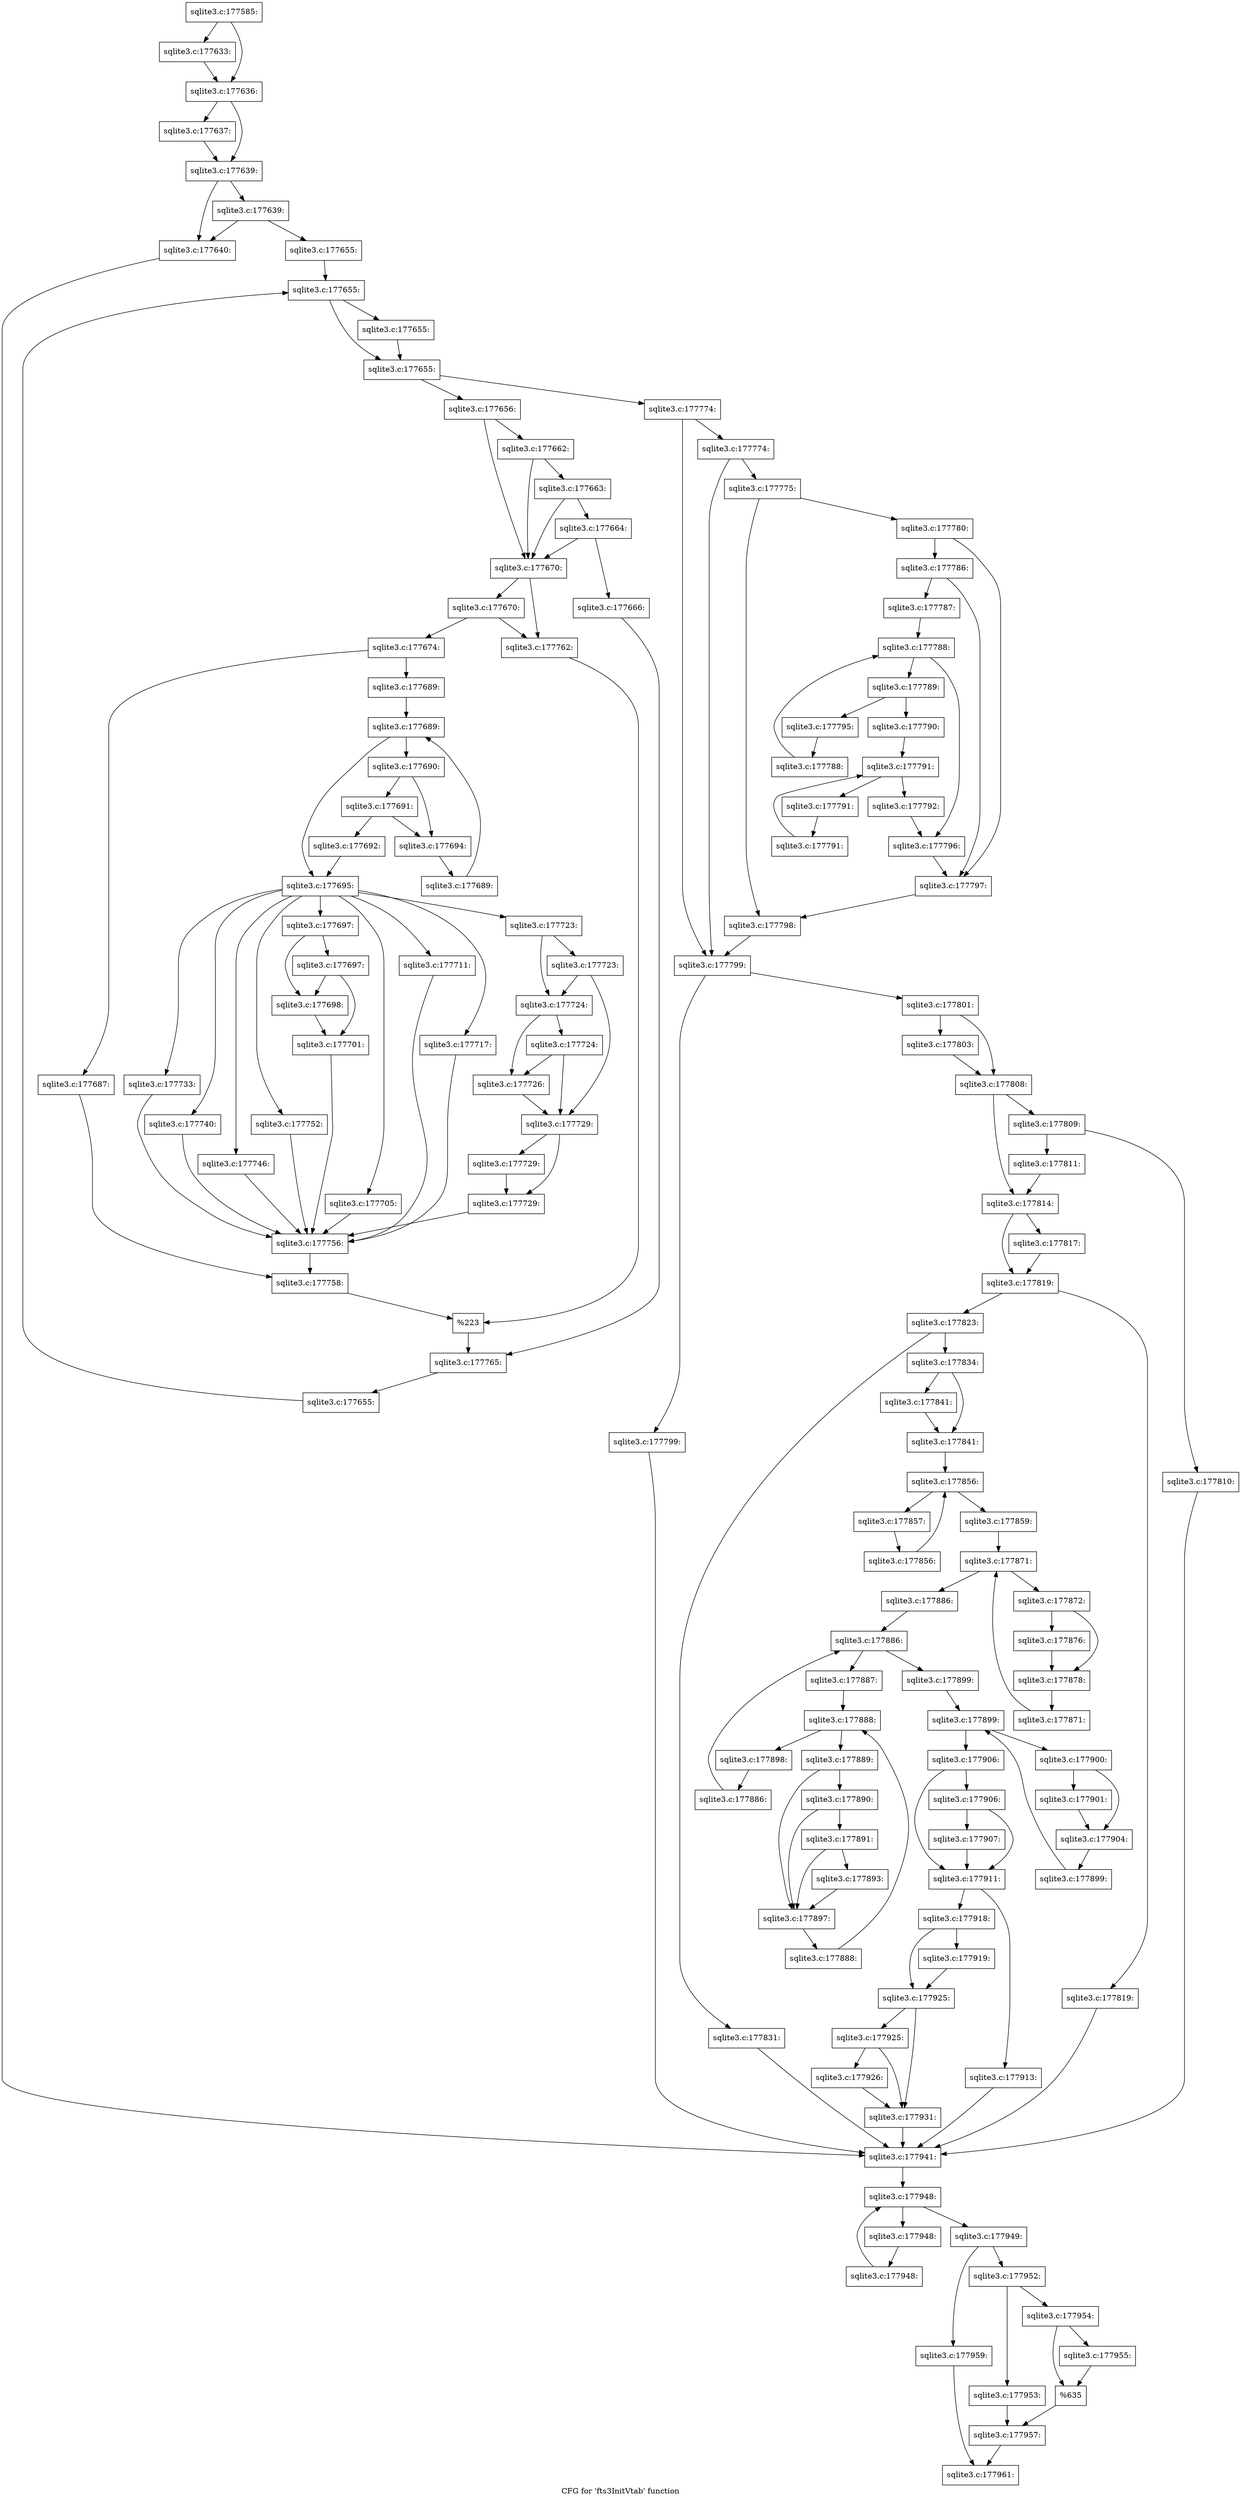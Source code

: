 digraph "CFG for 'fts3InitVtab' function" {
	label="CFG for 'fts3InitVtab' function";

	Node0x55c0f6b418f0 [shape=record,label="{sqlite3.c:177585:}"];
	Node0x55c0f6b418f0 -> Node0x55c0facfe330;
	Node0x55c0f6b418f0 -> Node0x55c0facfe380;
	Node0x55c0facfe330 [shape=record,label="{sqlite3.c:177633:}"];
	Node0x55c0facfe330 -> Node0x55c0facfe380;
	Node0x55c0facfe380 [shape=record,label="{sqlite3.c:177636:}"];
	Node0x55c0facfe380 -> Node0x55c0facfeda0;
	Node0x55c0facfe380 -> Node0x55c0facfedf0;
	Node0x55c0facfeda0 [shape=record,label="{sqlite3.c:177637:}"];
	Node0x55c0facfeda0 -> Node0x55c0facfedf0;
	Node0x55c0facfedf0 [shape=record,label="{sqlite3.c:177639:}"];
	Node0x55c0facfedf0 -> Node0x55c0facff5b0;
	Node0x55c0facfedf0 -> Node0x55c0facff510;
	Node0x55c0facff5b0 [shape=record,label="{sqlite3.c:177639:}"];
	Node0x55c0facff5b0 -> Node0x55c0facff560;
	Node0x55c0facff5b0 -> Node0x55c0facff510;
	Node0x55c0facff510 [shape=record,label="{sqlite3.c:177640:}"];
	Node0x55c0facff510 -> Node0x55c0fad003c0;
	Node0x55c0facff560 [shape=record,label="{sqlite3.c:177655:}"];
	Node0x55c0facff560 -> Node0x55c0fad006f0;
	Node0x55c0fad006f0 [shape=record,label="{sqlite3.c:177655:}"];
	Node0x55c0fad006f0 -> Node0x55c0fad009e0;
	Node0x55c0fad006f0 -> Node0x55c0fad00990;
	Node0x55c0fad009e0 [shape=record,label="{sqlite3.c:177655:}"];
	Node0x55c0fad009e0 -> Node0x55c0fad00990;
	Node0x55c0fad00990 [shape=record,label="{sqlite3.c:177655:}"];
	Node0x55c0fad00990 -> Node0x55c0fad00910;
	Node0x55c0fad00990 -> Node0x55c0fad00540;
	Node0x55c0fad00910 [shape=record,label="{sqlite3.c:177656:}"];
	Node0x55c0fad00910 -> Node0x55c0fad01e40;
	Node0x55c0fad00910 -> Node0x55c0fad01f90;
	Node0x55c0fad01f90 [shape=record,label="{sqlite3.c:177662:}"];
	Node0x55c0fad01f90 -> Node0x55c0fad01f10;
	Node0x55c0fad01f90 -> Node0x55c0fad01e40;
	Node0x55c0fad01f10 [shape=record,label="{sqlite3.c:177663:}"];
	Node0x55c0fad01f10 -> Node0x55c0fad01e90;
	Node0x55c0fad01f10 -> Node0x55c0fad01e40;
	Node0x55c0fad01e90 [shape=record,label="{sqlite3.c:177664:}"];
	Node0x55c0fad01e90 -> Node0x55c0fad01da0;
	Node0x55c0fad01e90 -> Node0x55c0fad01e40;
	Node0x55c0fad01da0 [shape=record,label="{sqlite3.c:177666:}"];
	Node0x55c0fad01da0 -> Node0x55c0fad01df0;
	Node0x55c0fad01e40 [shape=record,label="{sqlite3.c:177670:}"];
	Node0x55c0fad01e40 -> Node0x55c0fad03d20;
	Node0x55c0fad01e40 -> Node0x55c0fad031e0;
	Node0x55c0fad03d20 [shape=record,label="{sqlite3.c:177670:}"];
	Node0x55c0fad03d20 -> Node0x55c0f6c7c230;
	Node0x55c0fad03d20 -> Node0x55c0fad031e0;
	Node0x55c0f6c7c230 [shape=record,label="{sqlite3.c:177674:}"];
	Node0x55c0f6c7c230 -> Node0x55c0f8fa6c00;
	Node0x55c0f6c7c230 -> Node0x55c0f8fa6b60;
	Node0x55c0f8fa6b60 [shape=record,label="{sqlite3.c:177687:}"];
	Node0x55c0f8fa6b60 -> Node0x55c0f8fa6bb0;
	Node0x55c0f8fa6c00 [shape=record,label="{sqlite3.c:177689:}"];
	Node0x55c0f8fa6c00 -> Node0x55c0f8fa7270;
	Node0x55c0f8fa7270 [shape=record,label="{sqlite3.c:177689:}"];
	Node0x55c0f8fa7270 -> Node0x55c0f8fa7490;
	Node0x55c0f8fa7270 -> Node0x55c0f8fa70c0;
	Node0x55c0f8fa7490 [shape=record,label="{sqlite3.c:177690:}"];
	Node0x55c0f8fa7490 -> Node0x55c0f8fa7ef0;
	Node0x55c0f8fa7490 -> Node0x55c0f8fa7ea0;
	Node0x55c0f8fa7ef0 [shape=record,label="{sqlite3.c:177691:}"];
	Node0x55c0f8fa7ef0 -> Node0x55c0f8fa7ea0;
	Node0x55c0f8fa7ef0 -> Node0x55c0f8fa7e50;
	Node0x55c0f8fa7e50 [shape=record,label="{sqlite3.c:177692:}"];
	Node0x55c0f8fa7e50 -> Node0x55c0f8fa70c0;
	Node0x55c0f8fa7ea0 [shape=record,label="{sqlite3.c:177694:}"];
	Node0x55c0f8fa7ea0 -> Node0x55c0f8fa7400;
	Node0x55c0f8fa7400 [shape=record,label="{sqlite3.c:177689:}"];
	Node0x55c0f8fa7400 -> Node0x55c0f8fa7270;
	Node0x55c0f8fa70c0 [shape=record,label="{sqlite3.c:177695:}"];
	Node0x55c0f8fa70c0 -> Node0x55c0f8fa9190;
	Node0x55c0f8fa70c0 -> Node0x55c0f8fa92a0;
	Node0x55c0f8fa70c0 -> Node0x55c0f8faa3f0;
	Node0x55c0f8fa70c0 -> Node0x55c0f8faa900;
	Node0x55c0f8fa70c0 -> Node0x55c0f8faae10;
	Node0x55c0f8fa70c0 -> Node0x55c0f8fab320;
	Node0x55c0f8fa70c0 -> Node0x55c0fad12b60;
	Node0x55c0f8fa70c0 -> Node0x55c0fad13070;
	Node0x55c0f8fa70c0 -> Node0x55c0fad135b0;
	Node0x55c0f8fa92a0 [shape=record,label="{sqlite3.c:177697:}"];
	Node0x55c0f8fa92a0 -> Node0x55c0f8fa9390;
	Node0x55c0f8fa92a0 -> Node0x55c0f8fa9430;
	Node0x55c0f8fa9430 [shape=record,label="{sqlite3.c:177697:}"];
	Node0x55c0f8fa9430 -> Node0x55c0f8fa9390;
	Node0x55c0f8fa9430 -> Node0x55c0f8fa93e0;
	Node0x55c0f8fa9390 [shape=record,label="{sqlite3.c:177698:}"];
	Node0x55c0f8fa9390 -> Node0x55c0f8fa93e0;
	Node0x55c0f8fa93e0 [shape=record,label="{sqlite3.c:177701:}"];
	Node0x55c0f8fa93e0 -> Node0x55c0f8fa9110;
	Node0x55c0f8faa3f0 [shape=record,label="{sqlite3.c:177705:}"];
	Node0x55c0f8faa3f0 -> Node0x55c0f8fa9110;
	Node0x55c0f8faa900 [shape=record,label="{sqlite3.c:177711:}"];
	Node0x55c0f8faa900 -> Node0x55c0f8fa9110;
	Node0x55c0f8faae10 [shape=record,label="{sqlite3.c:177717:}"];
	Node0x55c0f8faae10 -> Node0x55c0f8fa9110;
	Node0x55c0f8fab320 [shape=record,label="{sqlite3.c:177723:}"];
	Node0x55c0f8fab320 -> Node0x55c0f8fab4b0;
	Node0x55c0f8fab320 -> Node0x55c0f8fab530;
	Node0x55c0f8fab530 [shape=record,label="{sqlite3.c:177723:}"];
	Node0x55c0f8fab530 -> Node0x55c0f8fab4b0;
	Node0x55c0f8fab530 -> Node0x55c0f8fab460;
	Node0x55c0f8fab4b0 [shape=record,label="{sqlite3.c:177724:}"];
	Node0x55c0f8fab4b0 -> Node0x55c0f8fab410;
	Node0x55c0f8fab4b0 -> Node0x55c0f8fabd00;
	Node0x55c0f8fabd00 [shape=record,label="{sqlite3.c:177724:}"];
	Node0x55c0f8fabd00 -> Node0x55c0f8fab410;
	Node0x55c0f8fabd00 -> Node0x55c0f8fab460;
	Node0x55c0f8fab410 [shape=record,label="{sqlite3.c:177726:}"];
	Node0x55c0f8fab410 -> Node0x55c0f8fab460;
	Node0x55c0f8fab460 [shape=record,label="{sqlite3.c:177729:}"];
	Node0x55c0f8fab460 -> Node0x55c0fad120d0;
	Node0x55c0f8fab460 -> Node0x55c0fad12120;
	Node0x55c0fad12120 [shape=record,label="{sqlite3.c:177729:}"];
	Node0x55c0fad12120 -> Node0x55c0fad120d0;
	Node0x55c0fad120d0 [shape=record,label="{sqlite3.c:177729:}"];
	Node0x55c0fad120d0 -> Node0x55c0f8fa9110;
	Node0x55c0fad12b60 [shape=record,label="{sqlite3.c:177733:}"];
	Node0x55c0fad12b60 -> Node0x55c0f8fa9110;
	Node0x55c0fad13070 [shape=record,label="{sqlite3.c:177740:}"];
	Node0x55c0fad13070 -> Node0x55c0f8fa9110;
	Node0x55c0fad135b0 [shape=record,label="{sqlite3.c:177746:}"];
	Node0x55c0fad135b0 -> Node0x55c0f8fa9110;
	Node0x55c0f8fa9190 [shape=record,label="{sqlite3.c:177752:}"];
	Node0x55c0f8fa9190 -> Node0x55c0f8fa9110;
	Node0x55c0f8fa9110 [shape=record,label="{sqlite3.c:177756:}"];
	Node0x55c0f8fa9110 -> Node0x55c0f8fa6bb0;
	Node0x55c0f8fa6bb0 [shape=record,label="{sqlite3.c:177758:}"];
	Node0x55c0f8fa6bb0 -> Node0x55c0f6c7c190;
	Node0x55c0fad031e0 [shape=record,label="{sqlite3.c:177762:}"];
	Node0x55c0fad031e0 -> Node0x55c0f6c7c190;
	Node0x55c0f6c7c190 [shape=record,label="{%223}"];
	Node0x55c0f6c7c190 -> Node0x55c0fad01df0;
	Node0x55c0fad01df0 [shape=record,label="{sqlite3.c:177765:}"];
	Node0x55c0fad01df0 -> Node0x55c0fad00880;
	Node0x55c0fad00880 [shape=record,label="{sqlite3.c:177655:}"];
	Node0x55c0fad00880 -> Node0x55c0fad006f0;
	Node0x55c0fad00540 [shape=record,label="{sqlite3.c:177774:}"];
	Node0x55c0fad00540 -> Node0x55c0fad159a0;
	Node0x55c0fad00540 -> Node0x55c0fad15950;
	Node0x55c0fad159a0 [shape=record,label="{sqlite3.c:177774:}"];
	Node0x55c0fad159a0 -> Node0x55c0fad15900;
	Node0x55c0fad159a0 -> Node0x55c0fad15950;
	Node0x55c0fad15900 [shape=record,label="{sqlite3.c:177775:}"];
	Node0x55c0fad15900 -> Node0x55c0fad16400;
	Node0x55c0fad15900 -> Node0x55c0fad16450;
	Node0x55c0fad16400 [shape=record,label="{sqlite3.c:177780:}"];
	Node0x55c0fad16400 -> Node0x55c0fad17840;
	Node0x55c0fad16400 -> Node0x55c0fad172d0;
	Node0x55c0fad17840 [shape=record,label="{sqlite3.c:177786:}"];
	Node0x55c0fad17840 -> Node0x55c0f6b65da0;
	Node0x55c0fad17840 -> Node0x55c0fad172d0;
	Node0x55c0f6b65da0 [shape=record,label="{sqlite3.c:177787:}"];
	Node0x55c0f6b65da0 -> Node0x55c0fad180d0;
	Node0x55c0fad180d0 [shape=record,label="{sqlite3.c:177788:}"];
	Node0x55c0fad180d0 -> Node0x55c0fad18210;
	Node0x55c0fad180d0 -> Node0x55c0fad17f20;
	Node0x55c0fad18210 [shape=record,label="{sqlite3.c:177789:}"];
	Node0x55c0fad18210 -> Node0x55c0fad18540;
	Node0x55c0fad18210 -> Node0x55c0fad18590;
	Node0x55c0fad18540 [shape=record,label="{sqlite3.c:177790:}"];
	Node0x55c0fad18540 -> Node0x55c0fad19110;
	Node0x55c0fad19110 [shape=record,label="{sqlite3.c:177791:}"];
	Node0x55c0fad19110 -> Node0x55c0fad19330;
	Node0x55c0fad19110 -> Node0x55c0fad18ef0;
	Node0x55c0fad19330 [shape=record,label="{sqlite3.c:177791:}"];
	Node0x55c0fad19330 -> Node0x55c0fad192a0;
	Node0x55c0fad192a0 [shape=record,label="{sqlite3.c:177791:}"];
	Node0x55c0fad192a0 -> Node0x55c0fad19110;
	Node0x55c0fad18ef0 [shape=record,label="{sqlite3.c:177792:}"];
	Node0x55c0fad18ef0 -> Node0x55c0fad17f20;
	Node0x55c0fad18590 [shape=record,label="{sqlite3.c:177795:}"];
	Node0x55c0fad18590 -> Node0x55c0fad18180;
	Node0x55c0fad18180 [shape=record,label="{sqlite3.c:177788:}"];
	Node0x55c0fad18180 -> Node0x55c0fad180d0;
	Node0x55c0fad17f20 [shape=record,label="{sqlite3.c:177796:}"];
	Node0x55c0fad17f20 -> Node0x55c0fad172d0;
	Node0x55c0fad172d0 [shape=record,label="{sqlite3.c:177797:}"];
	Node0x55c0fad172d0 -> Node0x55c0fad16450;
	Node0x55c0fad16450 [shape=record,label="{sqlite3.c:177798:}"];
	Node0x55c0fad16450 -> Node0x55c0fad15950;
	Node0x55c0fad15950 [shape=record,label="{sqlite3.c:177799:}"];
	Node0x55c0fad15950 -> Node0x55c0fad1a9e0;
	Node0x55c0fad15950 -> Node0x55c0fad1aa30;
	Node0x55c0fad1a9e0 [shape=record,label="{sqlite3.c:177799:}"];
	Node0x55c0fad1a9e0 -> Node0x55c0fad003c0;
	Node0x55c0fad1aa30 [shape=record,label="{sqlite3.c:177801:}"];
	Node0x55c0fad1aa30 -> Node0x55c0fad1ae30;
	Node0x55c0fad1aa30 -> Node0x55c0fad1ae80;
	Node0x55c0fad1ae30 [shape=record,label="{sqlite3.c:177803:}"];
	Node0x55c0fad1ae30 -> Node0x55c0fad1ae80;
	Node0x55c0fad1ae80 [shape=record,label="{sqlite3.c:177808:}"];
	Node0x55c0fad1ae80 -> Node0x55c0fad1b880;
	Node0x55c0fad1ae80 -> Node0x55c0fad1b8d0;
	Node0x55c0fad1b880 [shape=record,label="{sqlite3.c:177809:}"];
	Node0x55c0fad1b880 -> Node0x55c0fad1c060;
	Node0x55c0fad1b880 -> Node0x55c0fad1c0b0;
	Node0x55c0fad1c060 [shape=record,label="{sqlite3.c:177810:}"];
	Node0x55c0fad1c060 -> Node0x55c0fad003c0;
	Node0x55c0fad1c0b0 [shape=record,label="{sqlite3.c:177811:}"];
	Node0x55c0fad1c0b0 -> Node0x55c0fad1b8d0;
	Node0x55c0fad1b8d0 [shape=record,label="{sqlite3.c:177814:}"];
	Node0x55c0fad1b8d0 -> Node0x55c0f6b62d30;
	Node0x55c0fad1b8d0 -> Node0x55c0fad04300;
	Node0x55c0f6b62d30 [shape=record,label="{sqlite3.c:177817:}"];
	Node0x55c0f6b62d30 -> Node0x55c0fad04300;
	Node0x55c0fad04300 [shape=record,label="{sqlite3.c:177819:}"];
	Node0x55c0fad04300 -> Node0x55c0fad1cd10;
	Node0x55c0fad04300 -> Node0x55c0fad1d740;
	Node0x55c0fad1cd10 [shape=record,label="{sqlite3.c:177819:}"];
	Node0x55c0fad1cd10 -> Node0x55c0fad003c0;
	Node0x55c0fad1d740 [shape=record,label="{sqlite3.c:177823:}"];
	Node0x55c0fad1d740 -> Node0x55c0fad1e990;
	Node0x55c0fad1d740 -> Node0x55c0fad1e9e0;
	Node0x55c0fad1e990 [shape=record,label="{sqlite3.c:177831:}"];
	Node0x55c0fad1e990 -> Node0x55c0fad003c0;
	Node0x55c0fad1e9e0 [shape=record,label="{sqlite3.c:177834:}"];
	Node0x55c0fad1e9e0 -> Node0x55c0fad205b0;
	Node0x55c0fad1e9e0 -> Node0x55c0fad20560;
	Node0x55c0fad205b0 [shape=record,label="{sqlite3.c:177841:}"];
	Node0x55c0fad205b0 -> Node0x55c0fad20560;
	Node0x55c0fad20560 [shape=record,label="{sqlite3.c:177841:}"];
	Node0x55c0fad20560 -> Node0x55c0fad23530;
	Node0x55c0fad23530 [shape=record,label="{sqlite3.c:177856:}"];
	Node0x55c0fad23530 -> Node0x55c0fad23750;
	Node0x55c0fad23530 -> Node0x55c0fad23380;
	Node0x55c0fad23750 [shape=record,label="{sqlite3.c:177857:}"];
	Node0x55c0fad23750 -> Node0x55c0fad236c0;
	Node0x55c0fad236c0 [shape=record,label="{sqlite3.c:177856:}"];
	Node0x55c0fad236c0 -> Node0x55c0fad23530;
	Node0x55c0fad23380 [shape=record,label="{sqlite3.c:177859:}"];
	Node0x55c0fad23380 -> Node0x55c0fad267e0;
	Node0x55c0fad267e0 [shape=record,label="{sqlite3.c:177871:}"];
	Node0x55c0fad267e0 -> Node0x55c0fad26a00;
	Node0x55c0fad267e0 -> Node0x55c0fad26630;
	Node0x55c0fad26a00 [shape=record,label="{sqlite3.c:177872:}"];
	Node0x55c0fad26a00 -> Node0x55c0f6c7c1e0;
	Node0x55c0fad26a00 -> Node0x55c0fad27bf0;
	Node0x55c0f6c7c1e0 [shape=record,label="{sqlite3.c:177876:}"];
	Node0x55c0f6c7c1e0 -> Node0x55c0fad27bf0;
	Node0x55c0fad27bf0 [shape=record,label="{sqlite3.c:177878:}"];
	Node0x55c0fad27bf0 -> Node0x55c0fad26970;
	Node0x55c0fad26970 [shape=record,label="{sqlite3.c:177871:}"];
	Node0x55c0fad26970 -> Node0x55c0fad267e0;
	Node0x55c0fad26630 [shape=record,label="{sqlite3.c:177886:}"];
	Node0x55c0fad26630 -> Node0x55c0fad29620;
	Node0x55c0fad29620 [shape=record,label="{sqlite3.c:177886:}"];
	Node0x55c0fad29620 -> Node0x55c0fad297d0;
	Node0x55c0fad29620 -> Node0x55c0fad29470;
	Node0x55c0fad297d0 [shape=record,label="{sqlite3.c:177887:}"];
	Node0x55c0fad297d0 -> Node0x55c0fad2a630;
	Node0x55c0fad2a630 [shape=record,label="{sqlite3.c:177888:}"];
	Node0x55c0fad2a630 -> Node0x55c0fad2a850;
	Node0x55c0fad2a630 -> Node0x55c0fad2a480;
	Node0x55c0fad2a850 [shape=record,label="{sqlite3.c:177889:}"];
	Node0x55c0fad2a850 -> Node0x55c0fad2b3c0;
	Node0x55c0fad2a850 -> Node0x55c0fad2b2f0;
	Node0x55c0fad2b3c0 [shape=record,label="{sqlite3.c:177890:}"];
	Node0x55c0fad2b3c0 -> Node0x55c0fad2b340;
	Node0x55c0fad2b3c0 -> Node0x55c0fad2b2f0;
	Node0x55c0fad2b340 [shape=record,label="{sqlite3.c:177891:}"];
	Node0x55c0fad2b340 -> Node0x55c0fad2b2a0;
	Node0x55c0fad2b340 -> Node0x55c0fad2b2f0;
	Node0x55c0fad2b2a0 [shape=record,label="{sqlite3.c:177893:}"];
	Node0x55c0fad2b2a0 -> Node0x55c0fad2b2f0;
	Node0x55c0fad2b2f0 [shape=record,label="{sqlite3.c:177897:}"];
	Node0x55c0fad2b2f0 -> Node0x55c0fad2a7c0;
	Node0x55c0fad2a7c0 [shape=record,label="{sqlite3.c:177888:}"];
	Node0x55c0fad2a7c0 -> Node0x55c0fad2a630;
	Node0x55c0fad2a480 [shape=record,label="{sqlite3.c:177898:}"];
	Node0x55c0fad2a480 -> Node0x55c0fad29740;
	Node0x55c0fad29740 [shape=record,label="{sqlite3.c:177886:}"];
	Node0x55c0fad29740 -> Node0x55c0fad29620;
	Node0x55c0fad29470 [shape=record,label="{sqlite3.c:177899:}"];
	Node0x55c0fad29470 -> Node0x55c0fad2d5f0;
	Node0x55c0fad2d5f0 [shape=record,label="{sqlite3.c:177899:}"];
	Node0x55c0fad2d5f0 -> Node0x55c0fad2d7a0;
	Node0x55c0fad2d5f0 -> Node0x55c0fad2d440;
	Node0x55c0fad2d7a0 [shape=record,label="{sqlite3.c:177900:}"];
	Node0x55c0fad2d7a0 -> Node0x55c0fad2dc20;
	Node0x55c0fad2d7a0 -> Node0x55c0fad2dc70;
	Node0x55c0fad2dc20 [shape=record,label="{sqlite3.c:177901:}"];
	Node0x55c0fad2dc20 -> Node0x55c0fad2dc70;
	Node0x55c0fad2dc70 [shape=record,label="{sqlite3.c:177904:}"];
	Node0x55c0fad2dc70 -> Node0x55c0fad2d710;
	Node0x55c0fad2d710 [shape=record,label="{sqlite3.c:177899:}"];
	Node0x55c0fad2d710 -> Node0x55c0fad2d5f0;
	Node0x55c0fad2d440 [shape=record,label="{sqlite3.c:177906:}"];
	Node0x55c0fad2d440 -> Node0x55c0fad2ec90;
	Node0x55c0fad2d440 -> Node0x55c0fad2ec40;
	Node0x55c0fad2ec90 [shape=record,label="{sqlite3.c:177906:}"];
	Node0x55c0fad2ec90 -> Node0x55c0fad2ebf0;
	Node0x55c0fad2ec90 -> Node0x55c0fad2ec40;
	Node0x55c0fad2ebf0 [shape=record,label="{sqlite3.c:177907:}"];
	Node0x55c0fad2ebf0 -> Node0x55c0fad2ec40;
	Node0x55c0fad2ec40 [shape=record,label="{sqlite3.c:177911:}"];
	Node0x55c0fad2ec40 -> Node0x55c0f6b62be0;
	Node0x55c0fad2ec40 -> Node0x55c0f6b62b90;
	Node0x55c0f6b62be0 [shape=record,label="{sqlite3.c:177913:}"];
	Node0x55c0f6b62be0 -> Node0x55c0fad003c0;
	Node0x55c0f6b62b90 [shape=record,label="{sqlite3.c:177918:}"];
	Node0x55c0f6b62b90 -> Node0x55c0fad30ae0;
	Node0x55c0f6b62b90 -> Node0x55c0fad31760;
	Node0x55c0fad30ae0 [shape=record,label="{sqlite3.c:177919:}"];
	Node0x55c0fad30ae0 -> Node0x55c0fad31760;
	Node0x55c0fad31760 [shape=record,label="{sqlite3.c:177925:}"];
	Node0x55c0fad31760 -> Node0x55c0fad31e10;
	Node0x55c0fad31760 -> Node0x55c0fad30960;
	Node0x55c0fad30960 [shape=record,label="{sqlite3.c:177925:}"];
	Node0x55c0fad30960 -> Node0x55c0fad31e10;
	Node0x55c0fad30960 -> Node0x55c0f6b419e0;
	Node0x55c0f6b419e0 [shape=record,label="{sqlite3.c:177926:}"];
	Node0x55c0f6b419e0 -> Node0x55c0fad31e10;
	Node0x55c0fad31e10 [shape=record,label="{sqlite3.c:177931:}"];
	Node0x55c0fad31e10 -> Node0x55c0fad003c0;
	Node0x55c0fad003c0 [shape=record,label="{sqlite3.c:177941:}"];
	Node0x55c0fad003c0 -> Node0x55c0f6b41a30;
	Node0x55c0f6b41a30 [shape=record,label="{sqlite3.c:177948:}"];
	Node0x55c0f6b41a30 -> Node0x55c0fad33db0;
	Node0x55c0f6b41a30 -> Node0x55c0f6b41940;
	Node0x55c0fad33db0 [shape=record,label="{sqlite3.c:177948:}"];
	Node0x55c0fad33db0 -> Node0x55c0fad32ad0;
	Node0x55c0fad32ad0 [shape=record,label="{sqlite3.c:177948:}"];
	Node0x55c0fad32ad0 -> Node0x55c0f6b41a30;
	Node0x55c0f6b41940 [shape=record,label="{sqlite3.c:177949:}"];
	Node0x55c0f6b41940 -> Node0x55c0fad34ba0;
	Node0x55c0f6b41940 -> Node0x55c0fad34c40;
	Node0x55c0fad34ba0 [shape=record,label="{sqlite3.c:177952:}"];
	Node0x55c0fad34ba0 -> Node0x55c0fad35050;
	Node0x55c0fad34ba0 -> Node0x55c0fad350f0;
	Node0x55c0fad35050 [shape=record,label="{sqlite3.c:177953:}"];
	Node0x55c0fad35050 -> Node0x55c0fad350a0;
	Node0x55c0fad350f0 [shape=record,label="{sqlite3.c:177954:}"];
	Node0x55c0fad350f0 -> Node0x55c0fad356a0;
	Node0x55c0fad350f0 -> Node0x55c0fad356f0;
	Node0x55c0fad356a0 [shape=record,label="{sqlite3.c:177955:}"];
	Node0x55c0fad356a0 -> Node0x55c0fad356f0;
	Node0x55c0fad356f0 [shape=record,label="{%635}"];
	Node0x55c0fad356f0 -> Node0x55c0fad350a0;
	Node0x55c0fad350a0 [shape=record,label="{sqlite3.c:177957:}"];
	Node0x55c0fad350a0 -> Node0x55c0fad34bf0;
	Node0x55c0fad34c40 [shape=record,label="{sqlite3.c:177959:}"];
	Node0x55c0fad34c40 -> Node0x55c0fad34bf0;
	Node0x55c0fad34bf0 [shape=record,label="{sqlite3.c:177961:}"];
}

